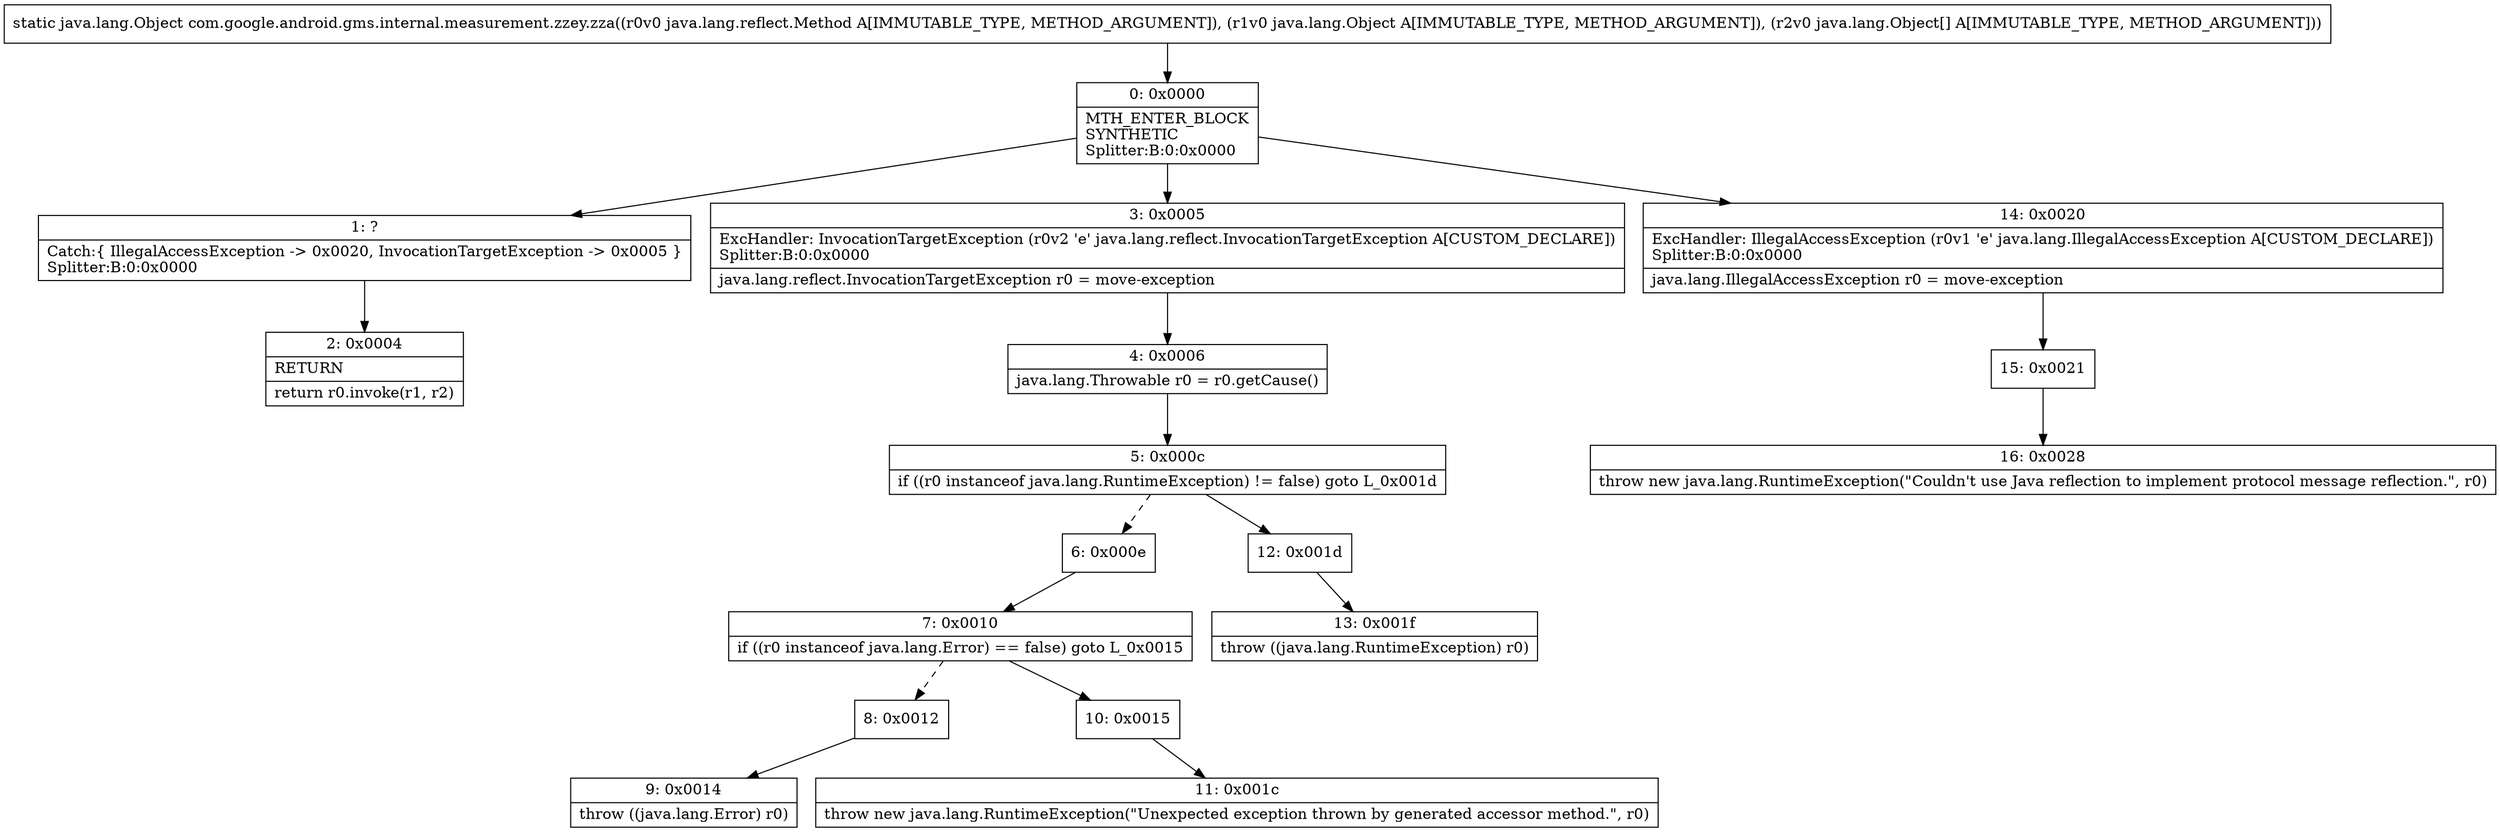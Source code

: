 digraph "CFG forcom.google.android.gms.internal.measurement.zzey.zza(Ljava\/lang\/reflect\/Method;Ljava\/lang\/Object;[Ljava\/lang\/Object;)Ljava\/lang\/Object;" {
Node_0 [shape=record,label="{0\:\ 0x0000|MTH_ENTER_BLOCK\lSYNTHETIC\lSplitter:B:0:0x0000\l}"];
Node_1 [shape=record,label="{1\:\ ?|Catch:\{ IllegalAccessException \-\> 0x0020, InvocationTargetException \-\> 0x0005 \}\lSplitter:B:0:0x0000\l}"];
Node_2 [shape=record,label="{2\:\ 0x0004|RETURN\l|return r0.invoke(r1, r2)\l}"];
Node_3 [shape=record,label="{3\:\ 0x0005|ExcHandler: InvocationTargetException (r0v2 'e' java.lang.reflect.InvocationTargetException A[CUSTOM_DECLARE])\lSplitter:B:0:0x0000\l|java.lang.reflect.InvocationTargetException r0 = move\-exception\l}"];
Node_4 [shape=record,label="{4\:\ 0x0006|java.lang.Throwable r0 = r0.getCause()\l}"];
Node_5 [shape=record,label="{5\:\ 0x000c|if ((r0 instanceof java.lang.RuntimeException) != false) goto L_0x001d\l}"];
Node_6 [shape=record,label="{6\:\ 0x000e}"];
Node_7 [shape=record,label="{7\:\ 0x0010|if ((r0 instanceof java.lang.Error) == false) goto L_0x0015\l}"];
Node_8 [shape=record,label="{8\:\ 0x0012}"];
Node_9 [shape=record,label="{9\:\ 0x0014|throw ((java.lang.Error) r0)\l}"];
Node_10 [shape=record,label="{10\:\ 0x0015}"];
Node_11 [shape=record,label="{11\:\ 0x001c|throw new java.lang.RuntimeException(\"Unexpected exception thrown by generated accessor method.\", r0)\l}"];
Node_12 [shape=record,label="{12\:\ 0x001d}"];
Node_13 [shape=record,label="{13\:\ 0x001f|throw ((java.lang.RuntimeException) r0)\l}"];
Node_14 [shape=record,label="{14\:\ 0x0020|ExcHandler: IllegalAccessException (r0v1 'e' java.lang.IllegalAccessException A[CUSTOM_DECLARE])\lSplitter:B:0:0x0000\l|java.lang.IllegalAccessException r0 = move\-exception\l}"];
Node_15 [shape=record,label="{15\:\ 0x0021}"];
Node_16 [shape=record,label="{16\:\ 0x0028|throw new java.lang.RuntimeException(\"Couldn't use Java reflection to implement protocol message reflection.\", r0)\l}"];
MethodNode[shape=record,label="{static java.lang.Object com.google.android.gms.internal.measurement.zzey.zza((r0v0 java.lang.reflect.Method A[IMMUTABLE_TYPE, METHOD_ARGUMENT]), (r1v0 java.lang.Object A[IMMUTABLE_TYPE, METHOD_ARGUMENT]), (r2v0 java.lang.Object[] A[IMMUTABLE_TYPE, METHOD_ARGUMENT])) }"];
MethodNode -> Node_0;
Node_0 -> Node_1;
Node_0 -> Node_14;
Node_0 -> Node_3;
Node_1 -> Node_2;
Node_3 -> Node_4;
Node_4 -> Node_5;
Node_5 -> Node_6[style=dashed];
Node_5 -> Node_12;
Node_6 -> Node_7;
Node_7 -> Node_8[style=dashed];
Node_7 -> Node_10;
Node_8 -> Node_9;
Node_10 -> Node_11;
Node_12 -> Node_13;
Node_14 -> Node_15;
Node_15 -> Node_16;
}

